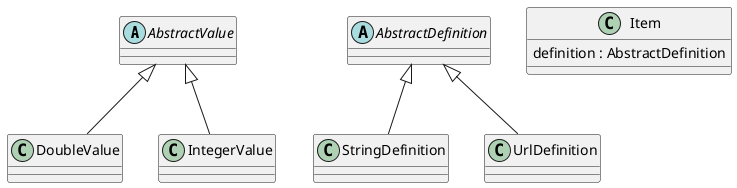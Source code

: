 @startuml
'https://plantuml.com/class-diagram

abstract class AbstractValue

class DoubleValue
class IntegerValue

AbstractValue <|-- DoubleValue
AbstractValue <|-- IntegerValue

abstract class AbstractDefinition
class StringDefinition
class UrlDefinition
AbstractDefinition <|-- StringDefinition
AbstractDefinition <|-- UrlDefinition



class Item{
  definition : AbstractDefinition

}

@enduml
